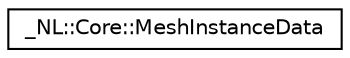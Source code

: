 digraph "Graphical Class Hierarchy"
{
  edge [fontname="Helvetica",fontsize="10",labelfontname="Helvetica",labelfontsize="10"];
  node [fontname="Helvetica",fontsize="10",shape=record];
  rankdir="LR";
  Node0 [label="_NL::Core::MeshInstanceData",height=0.2,width=0.4,color="black", fillcolor="white", style="filled",URL="$struct___n_l_1_1_core_1_1_mesh_instance_data.html"];
}

